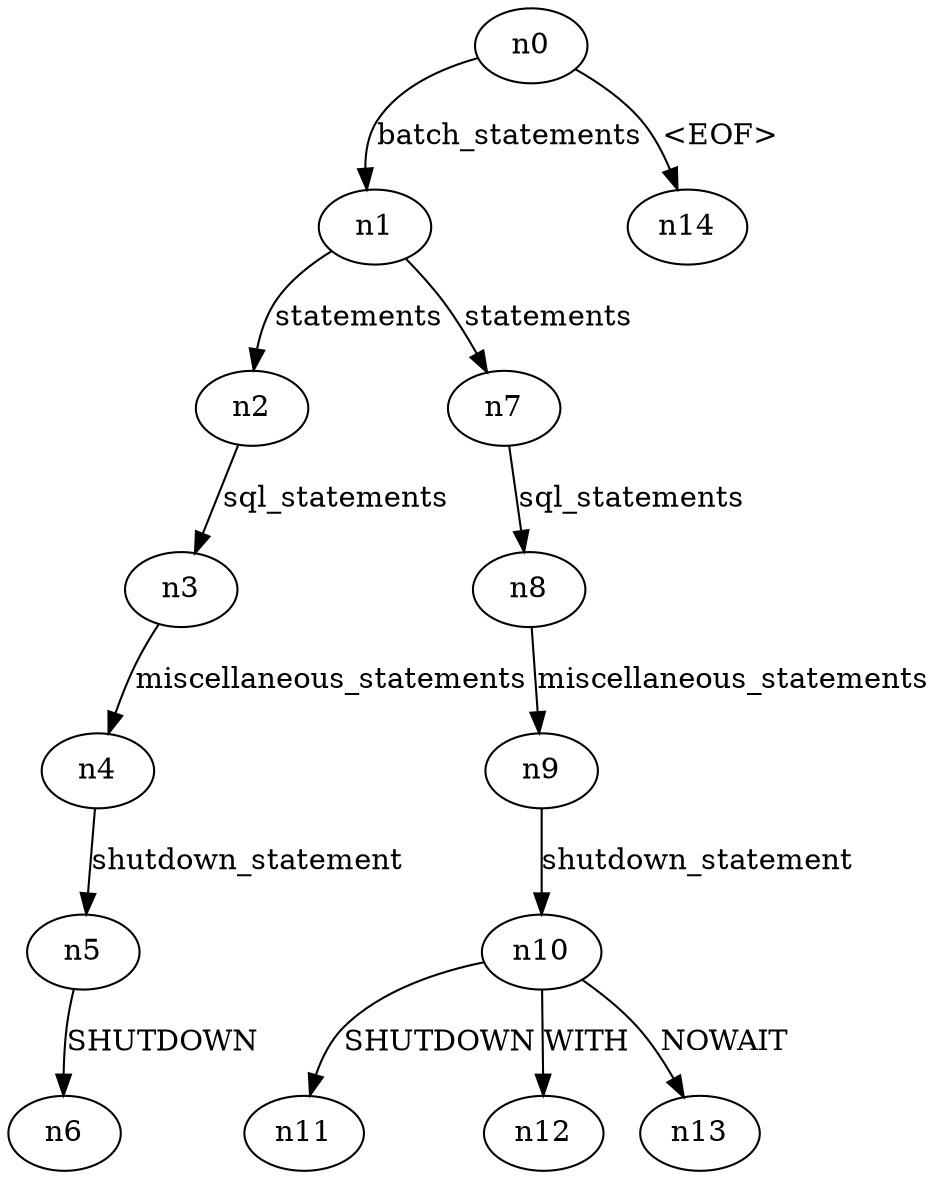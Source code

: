 digraph ParseTree {
  n0 -> n1 [label="batch_statements"];
  n1 -> n2 [label="statements"];
  n2 -> n3 [label="sql_statements"];
  n3 -> n4 [label="miscellaneous_statements"];
  n4 -> n5 [label="shutdown_statement"];
  n5 -> n6 [label="SHUTDOWN"];
  n1 -> n7 [label="statements"];
  n7 -> n8 [label="sql_statements"];
  n8 -> n9 [label="miscellaneous_statements"];
  n9 -> n10 [label="shutdown_statement"];
  n10 -> n11 [label="SHUTDOWN"];
  n10 -> n12 [label="WITH"];
  n10 -> n13 [label="NOWAIT"];
  n0 -> n14 [label="<EOF>"];
}